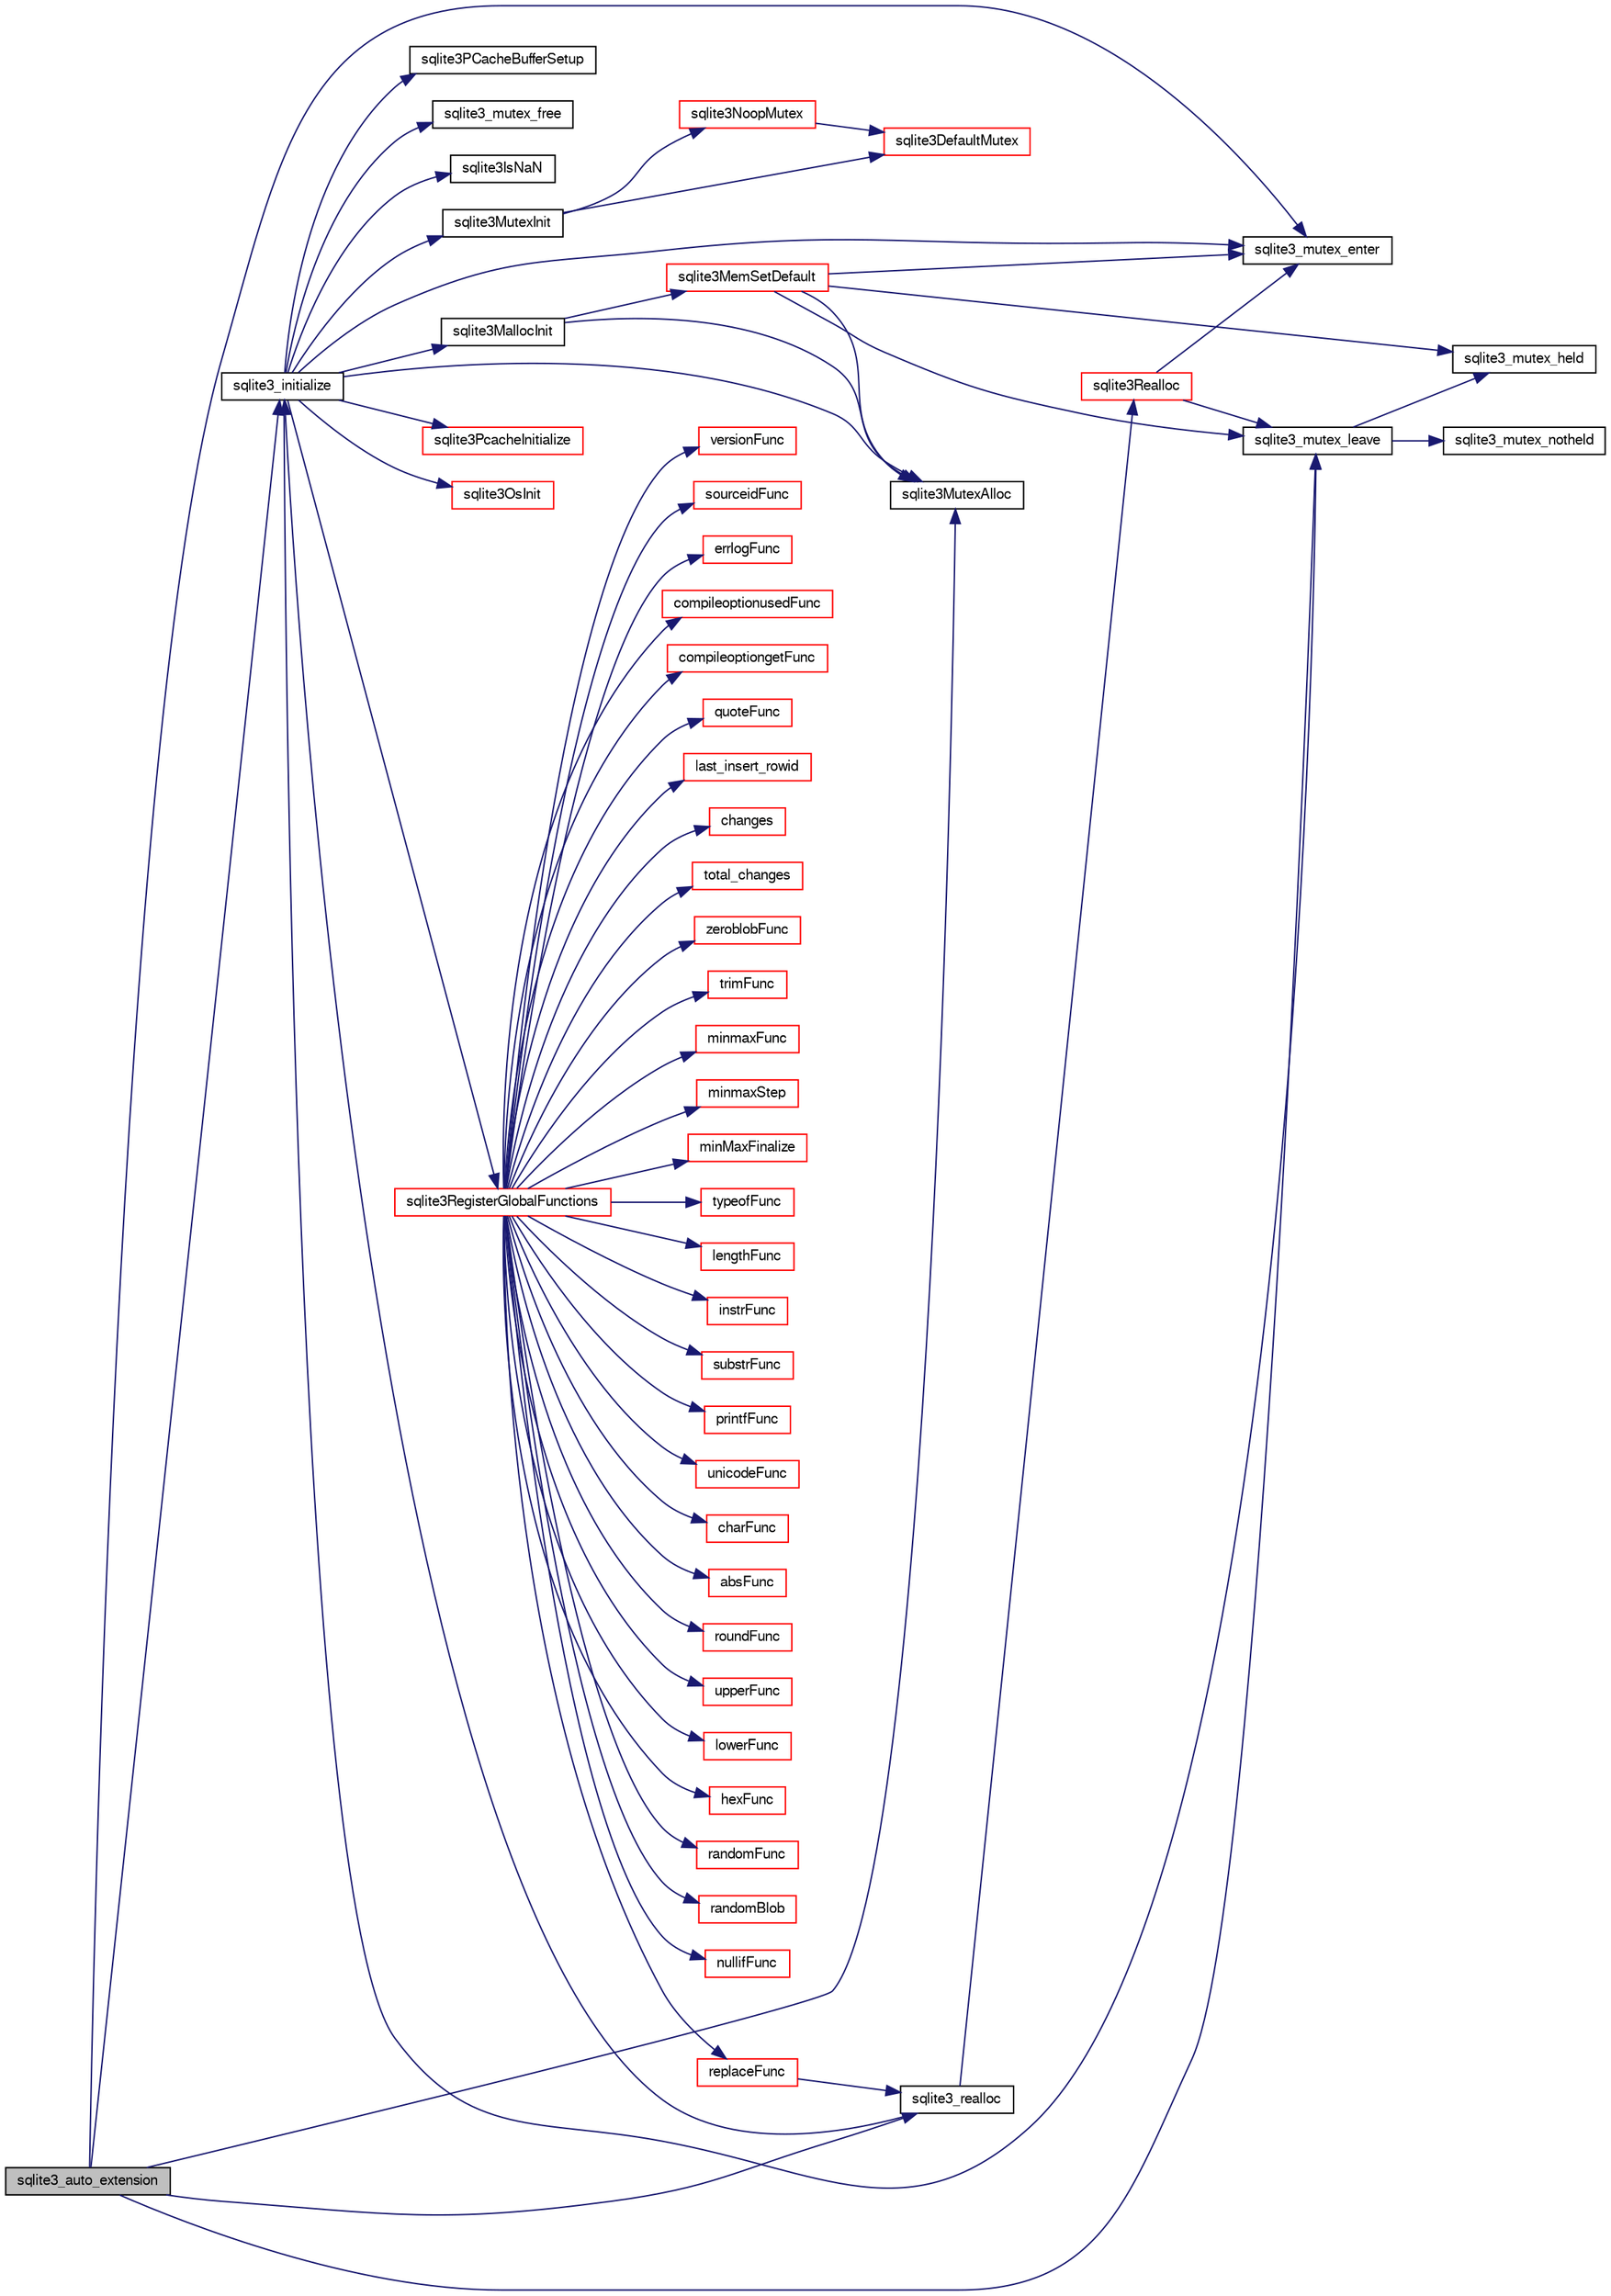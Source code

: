 digraph "sqlite3_auto_extension"
{
  edge [fontname="FreeSans",fontsize="10",labelfontname="FreeSans",labelfontsize="10"];
  node [fontname="FreeSans",fontsize="10",shape=record];
  rankdir="LR";
  Node301969 [label="sqlite3_auto_extension",height=0.2,width=0.4,color="black", fillcolor="grey75", style="filled", fontcolor="black"];
  Node301969 -> Node301970 [color="midnightblue",fontsize="10",style="solid",fontname="FreeSans"];
  Node301970 [label="sqlite3_initialize",height=0.2,width=0.4,color="black", fillcolor="white", style="filled",URL="$sqlite3_8c.html#ab0c0ee2d5d4cf8b28e9572296a8861df"];
  Node301970 -> Node301971 [color="midnightblue",fontsize="10",style="solid",fontname="FreeSans"];
  Node301971 [label="sqlite3MutexInit",height=0.2,width=0.4,color="black", fillcolor="white", style="filled",URL="$sqlite3_8c.html#a7906afcdd1cdb3d0007eb932398a1158"];
  Node301971 -> Node301972 [color="midnightblue",fontsize="10",style="solid",fontname="FreeSans"];
  Node301972 [label="sqlite3DefaultMutex",height=0.2,width=0.4,color="red", fillcolor="white", style="filled",URL="$sqlite3_8c.html#ac895a71e325f9b2f9b862f737c17aca8"];
  Node301971 -> Node301993 [color="midnightblue",fontsize="10",style="solid",fontname="FreeSans"];
  Node301993 [label="sqlite3NoopMutex",height=0.2,width=0.4,color="red", fillcolor="white", style="filled",URL="$sqlite3_8c.html#a09742cde9ef371d94f8201d2cdb543e4"];
  Node301993 -> Node301972 [color="midnightblue",fontsize="10",style="solid",fontname="FreeSans"];
  Node301970 -> Node302001 [color="midnightblue",fontsize="10",style="solid",fontname="FreeSans"];
  Node302001 [label="sqlite3MutexAlloc",height=0.2,width=0.4,color="black", fillcolor="white", style="filled",URL="$sqlite3_8c.html#a0e3f432ee581f6876b590e7ad7e84e19"];
  Node301970 -> Node301978 [color="midnightblue",fontsize="10",style="solid",fontname="FreeSans"];
  Node301978 [label="sqlite3_mutex_enter",height=0.2,width=0.4,color="black", fillcolor="white", style="filled",URL="$sqlite3_8c.html#a1c12cde690bd89f104de5cbad12a6bf5"];
  Node301970 -> Node302002 [color="midnightblue",fontsize="10",style="solid",fontname="FreeSans"];
  Node302002 [label="sqlite3MallocInit",height=0.2,width=0.4,color="black", fillcolor="white", style="filled",URL="$sqlite3_8c.html#a9e06f9e7cad0d83ce80ab493c9533552"];
  Node302002 -> Node302003 [color="midnightblue",fontsize="10",style="solid",fontname="FreeSans"];
  Node302003 [label="sqlite3MemSetDefault",height=0.2,width=0.4,color="red", fillcolor="white", style="filled",URL="$sqlite3_8c.html#a162fbfd727e92c5f8f72625b5ff62549"];
  Node302003 -> Node302001 [color="midnightblue",fontsize="10",style="solid",fontname="FreeSans"];
  Node302003 -> Node301978 [color="midnightblue",fontsize="10",style="solid",fontname="FreeSans"];
  Node302003 -> Node301984 [color="midnightblue",fontsize="10",style="solid",fontname="FreeSans"];
  Node301984 [label="sqlite3_mutex_leave",height=0.2,width=0.4,color="black", fillcolor="white", style="filled",URL="$sqlite3_8c.html#a5838d235601dbd3c1fa993555c6bcc93"];
  Node301984 -> Node301980 [color="midnightblue",fontsize="10",style="solid",fontname="FreeSans"];
  Node301980 [label="sqlite3_mutex_held",height=0.2,width=0.4,color="black", fillcolor="white", style="filled",URL="$sqlite3_8c.html#acf77da68932b6bc163c5e68547ecc3e7"];
  Node301984 -> Node301985 [color="midnightblue",fontsize="10",style="solid",fontname="FreeSans"];
  Node301985 [label="sqlite3_mutex_notheld",height=0.2,width=0.4,color="black", fillcolor="white", style="filled",URL="$sqlite3_8c.html#a83967c837c1c000d3b5adcfaa688f5dc"];
  Node302003 -> Node301980 [color="midnightblue",fontsize="10",style="solid",fontname="FreeSans"];
  Node302002 -> Node302001 [color="midnightblue",fontsize="10",style="solid",fontname="FreeSans"];
  Node301970 -> Node301984 [color="midnightblue",fontsize="10",style="solid",fontname="FreeSans"];
  Node301970 -> Node302097 [color="midnightblue",fontsize="10",style="solid",fontname="FreeSans"];
  Node302097 [label="sqlite3RegisterGlobalFunctions",height=0.2,width=0.4,color="red", fillcolor="white", style="filled",URL="$sqlite3_8c.html#a9f75bd111010f29e1b8d74344473c4ec"];
  Node302097 -> Node302098 [color="midnightblue",fontsize="10",style="solid",fontname="FreeSans"];
  Node302098 [label="trimFunc",height=0.2,width=0.4,color="red", fillcolor="white", style="filled",URL="$sqlite3_8c.html#afad56dbe7f08139a630156e644b14704"];
  Node302097 -> Node302111 [color="midnightblue",fontsize="10",style="solid",fontname="FreeSans"];
  Node302111 [label="minmaxFunc",height=0.2,width=0.4,color="red", fillcolor="white", style="filled",URL="$sqlite3_8c.html#a4d00f48b948fd73cb70bcfd1efc0bfb0"];
  Node302097 -> Node302120 [color="midnightblue",fontsize="10",style="solid",fontname="FreeSans"];
  Node302120 [label="minmaxStep",height=0.2,width=0.4,color="red", fillcolor="white", style="filled",URL="$sqlite3_8c.html#a5b4c0da0f3b61d7ff25ebd30aa22cca4"];
  Node302097 -> Node302124 [color="midnightblue",fontsize="10",style="solid",fontname="FreeSans"];
  Node302124 [label="minMaxFinalize",height=0.2,width=0.4,color="red", fillcolor="white", style="filled",URL="$sqlite3_8c.html#a0439dd90934a2dee93517c50884d5924"];
  Node302097 -> Node302125 [color="midnightblue",fontsize="10",style="solid",fontname="FreeSans"];
  Node302125 [label="typeofFunc",height=0.2,width=0.4,color="red", fillcolor="white", style="filled",URL="$sqlite3_8c.html#aba6c564ff0d6b017de448469d0fb243f"];
  Node302097 -> Node302126 [color="midnightblue",fontsize="10",style="solid",fontname="FreeSans"];
  Node302126 [label="lengthFunc",height=0.2,width=0.4,color="red", fillcolor="white", style="filled",URL="$sqlite3_8c.html#affdabf006c37c26a1c3e325badb83546"];
  Node302097 -> Node302131 [color="midnightblue",fontsize="10",style="solid",fontname="FreeSans"];
  Node302131 [label="instrFunc",height=0.2,width=0.4,color="red", fillcolor="white", style="filled",URL="$sqlite3_8c.html#a8f86ca540b92ac28aaefaa126170cf8c"];
  Node302097 -> Node302133 [color="midnightblue",fontsize="10",style="solid",fontname="FreeSans"];
  Node302133 [label="substrFunc",height=0.2,width=0.4,color="red", fillcolor="white", style="filled",URL="$sqlite3_8c.html#a8a8739d9af5589338113371e440b2734"];
  Node302097 -> Node302138 [color="midnightblue",fontsize="10",style="solid",fontname="FreeSans"];
  Node302138 [label="printfFunc",height=0.2,width=0.4,color="red", fillcolor="white", style="filled",URL="$sqlite3_8c.html#a80ca21d434c7c5b6668bee721331dda8"];
  Node302097 -> Node302140 [color="midnightblue",fontsize="10",style="solid",fontname="FreeSans"];
  Node302140 [label="unicodeFunc",height=0.2,width=0.4,color="red", fillcolor="white", style="filled",URL="$sqlite3_8c.html#a1d3d012cbe2276d8d713be80884db355"];
  Node302097 -> Node302142 [color="midnightblue",fontsize="10",style="solid",fontname="FreeSans"];
  Node302142 [label="charFunc",height=0.2,width=0.4,color="red", fillcolor="white", style="filled",URL="$sqlite3_8c.html#ab9b72ce47fcea3c3b92e816435a0fd91"];
  Node302097 -> Node302143 [color="midnightblue",fontsize="10",style="solid",fontname="FreeSans"];
  Node302143 [label="absFunc",height=0.2,width=0.4,color="red", fillcolor="white", style="filled",URL="$sqlite3_8c.html#af271994a34f441432d50d7095e0ed23d"];
  Node302097 -> Node302148 [color="midnightblue",fontsize="10",style="solid",fontname="FreeSans"];
  Node302148 [label="roundFunc",height=0.2,width=0.4,color="red", fillcolor="white", style="filled",URL="$sqlite3_8c.html#a8c444ba254edc27891111b76e7ba85e7"];
  Node302097 -> Node302151 [color="midnightblue",fontsize="10",style="solid",fontname="FreeSans"];
  Node302151 [label="upperFunc",height=0.2,width=0.4,color="red", fillcolor="white", style="filled",URL="$sqlite3_8c.html#a8f26e491f9fd893cdb476c577f39f260"];
  Node302097 -> Node302152 [color="midnightblue",fontsize="10",style="solid",fontname="FreeSans"];
  Node302152 [label="lowerFunc",height=0.2,width=0.4,color="red", fillcolor="white", style="filled",URL="$sqlite3_8c.html#a37a07e2d7c0cb4c521e9c334596c89a7"];
  Node302097 -> Node302153 [color="midnightblue",fontsize="10",style="solid",fontname="FreeSans"];
  Node302153 [label="hexFunc",height=0.2,width=0.4,color="red", fillcolor="white", style="filled",URL="$sqlite3_8c.html#a2e2cd151b75b794723d7c4f30fe57c8b"];
  Node302097 -> Node302154 [color="midnightblue",fontsize="10",style="solid",fontname="FreeSans"];
  Node302154 [label="randomFunc",height=0.2,width=0.4,color="red", fillcolor="white", style="filled",URL="$sqlite3_8c.html#a77905d2b2e1b154cf082f061cfa057dd"];
  Node302097 -> Node302158 [color="midnightblue",fontsize="10",style="solid",fontname="FreeSans"];
  Node302158 [label="randomBlob",height=0.2,width=0.4,color="red", fillcolor="white", style="filled",URL="$sqlite3_8c.html#a2b058708f7f26feb80fce84c3e375d64"];
  Node302097 -> Node302160 [color="midnightblue",fontsize="10",style="solid",fontname="FreeSans"];
  Node302160 [label="nullifFunc",height=0.2,width=0.4,color="red", fillcolor="white", style="filled",URL="$sqlite3_8c.html#aa677b6612cd4e6630438b729f56cd3e6"];
  Node302097 -> Node302161 [color="midnightblue",fontsize="10",style="solid",fontname="FreeSans"];
  Node302161 [label="versionFunc",height=0.2,width=0.4,color="red", fillcolor="white", style="filled",URL="$sqlite3_8c.html#a258a294d68fbf7c6ba528921b2a721bc"];
  Node302097 -> Node302163 [color="midnightblue",fontsize="10",style="solid",fontname="FreeSans"];
  Node302163 [label="sourceidFunc",height=0.2,width=0.4,color="red", fillcolor="white", style="filled",URL="$sqlite3_8c.html#a3ff22be898cc17c2a45a7fa605892c4a"];
  Node302097 -> Node302165 [color="midnightblue",fontsize="10",style="solid",fontname="FreeSans"];
  Node302165 [label="errlogFunc",height=0.2,width=0.4,color="red", fillcolor="white", style="filled",URL="$sqlite3_8c.html#a56d5c8e1f0a43e4c9f8864c27065393f"];
  Node302097 -> Node302166 [color="midnightblue",fontsize="10",style="solid",fontname="FreeSans"];
  Node302166 [label="compileoptionusedFunc",height=0.2,width=0.4,color="red", fillcolor="white", style="filled",URL="$sqlite3_8c.html#ab8caa7140383f5e738f29c859232145f"];
  Node302097 -> Node302169 [color="midnightblue",fontsize="10",style="solid",fontname="FreeSans"];
  Node302169 [label="compileoptiongetFunc",height=0.2,width=0.4,color="red", fillcolor="white", style="filled",URL="$sqlite3_8c.html#a9221f1bc427c499f548f1e50ad1033b0"];
  Node302097 -> Node302171 [color="midnightblue",fontsize="10",style="solid",fontname="FreeSans"];
  Node302171 [label="quoteFunc",height=0.2,width=0.4,color="red", fillcolor="white", style="filled",URL="$sqlite3_8c.html#a8e64c0ef376144dfad6a4a3d499056b8"];
  Node302097 -> Node302172 [color="midnightblue",fontsize="10",style="solid",fontname="FreeSans"];
  Node302172 [label="last_insert_rowid",height=0.2,width=0.4,color="red", fillcolor="white", style="filled",URL="$sqlite3_8c.html#a58bdb5411ca39965cee456c209725009"];
  Node302097 -> Node302174 [color="midnightblue",fontsize="10",style="solid",fontname="FreeSans"];
  Node302174 [label="changes",height=0.2,width=0.4,color="red", fillcolor="white", style="filled",URL="$sqlite3_8c.html#a098b9c6a88d2ab91cdcbd5ee0b4bfe7f"];
  Node302097 -> Node302176 [color="midnightblue",fontsize="10",style="solid",fontname="FreeSans"];
  Node302176 [label="total_changes",height=0.2,width=0.4,color="red", fillcolor="white", style="filled",URL="$sqlite3_8c.html#afad48d3e90d72263d3e8707f56d1ccc9"];
  Node302097 -> Node302178 [color="midnightblue",fontsize="10",style="solid",fontname="FreeSans"];
  Node302178 [label="replaceFunc",height=0.2,width=0.4,color="red", fillcolor="white", style="filled",URL="$sqlite3_8c.html#a752b98a7c55d204c397a4902b49b1ce4"];
  Node302178 -> Node302022 [color="midnightblue",fontsize="10",style="solid",fontname="FreeSans"];
  Node302022 [label="sqlite3_realloc",height=0.2,width=0.4,color="black", fillcolor="white", style="filled",URL="$sqlite3_8c.html#a822d9e42f6ab4b2ec803f311aeb9618d"];
  Node302022 -> Node301970 [color="midnightblue",fontsize="10",style="solid",fontname="FreeSans"];
  Node302022 -> Node302021 [color="midnightblue",fontsize="10",style="solid",fontname="FreeSans"];
  Node302021 [label="sqlite3Realloc",height=0.2,width=0.4,color="red", fillcolor="white", style="filled",URL="$sqlite3_8c.html#ad53aefdfc088f622e23ffe838201fe22"];
  Node302021 -> Node301978 [color="midnightblue",fontsize="10",style="solid",fontname="FreeSans"];
  Node302021 -> Node301984 [color="midnightblue",fontsize="10",style="solid",fontname="FreeSans"];
  Node302097 -> Node302179 [color="midnightblue",fontsize="10",style="solid",fontname="FreeSans"];
  Node302179 [label="zeroblobFunc",height=0.2,width=0.4,color="red", fillcolor="white", style="filled",URL="$sqlite3_8c.html#a3b48be674f93ee89664ee4552afd3248"];
  Node301970 -> Node302245 [color="midnightblue",fontsize="10",style="solid",fontname="FreeSans"];
  Node302245 [label="sqlite3PcacheInitialize",height=0.2,width=0.4,color="red", fillcolor="white", style="filled",URL="$sqlite3_8c.html#a2902c61ddc88bea002c4d69fe4052b1f"];
  Node301970 -> Node302246 [color="midnightblue",fontsize="10",style="solid",fontname="FreeSans"];
  Node302246 [label="sqlite3OsInit",height=0.2,width=0.4,color="red", fillcolor="white", style="filled",URL="$sqlite3_8c.html#afeaa886fe1ca086a30fd278b1d069762"];
  Node301970 -> Node302250 [color="midnightblue",fontsize="10",style="solid",fontname="FreeSans"];
  Node302250 [label="sqlite3PCacheBufferSetup",height=0.2,width=0.4,color="black", fillcolor="white", style="filled",URL="$sqlite3_8c.html#ad18a1eebefdfbc4254f473f7b0101937"];
  Node301970 -> Node302251 [color="midnightblue",fontsize="10",style="solid",fontname="FreeSans"];
  Node302251 [label="sqlite3_mutex_free",height=0.2,width=0.4,color="black", fillcolor="white", style="filled",URL="$sqlite3_8c.html#a2db2e72e08f6873afa9c61b0ec726fec"];
  Node301970 -> Node302033 [color="midnightblue",fontsize="10",style="solid",fontname="FreeSans"];
  Node302033 [label="sqlite3IsNaN",height=0.2,width=0.4,color="black", fillcolor="white", style="filled",URL="$sqlite3_8c.html#aed4d78203877c3486765ccbc7feebb50"];
  Node301969 -> Node302001 [color="midnightblue",fontsize="10",style="solid",fontname="FreeSans"];
  Node301969 -> Node301978 [color="midnightblue",fontsize="10",style="solid",fontname="FreeSans"];
  Node301969 -> Node302022 [color="midnightblue",fontsize="10",style="solid",fontname="FreeSans"];
  Node301969 -> Node301984 [color="midnightblue",fontsize="10",style="solid",fontname="FreeSans"];
}
